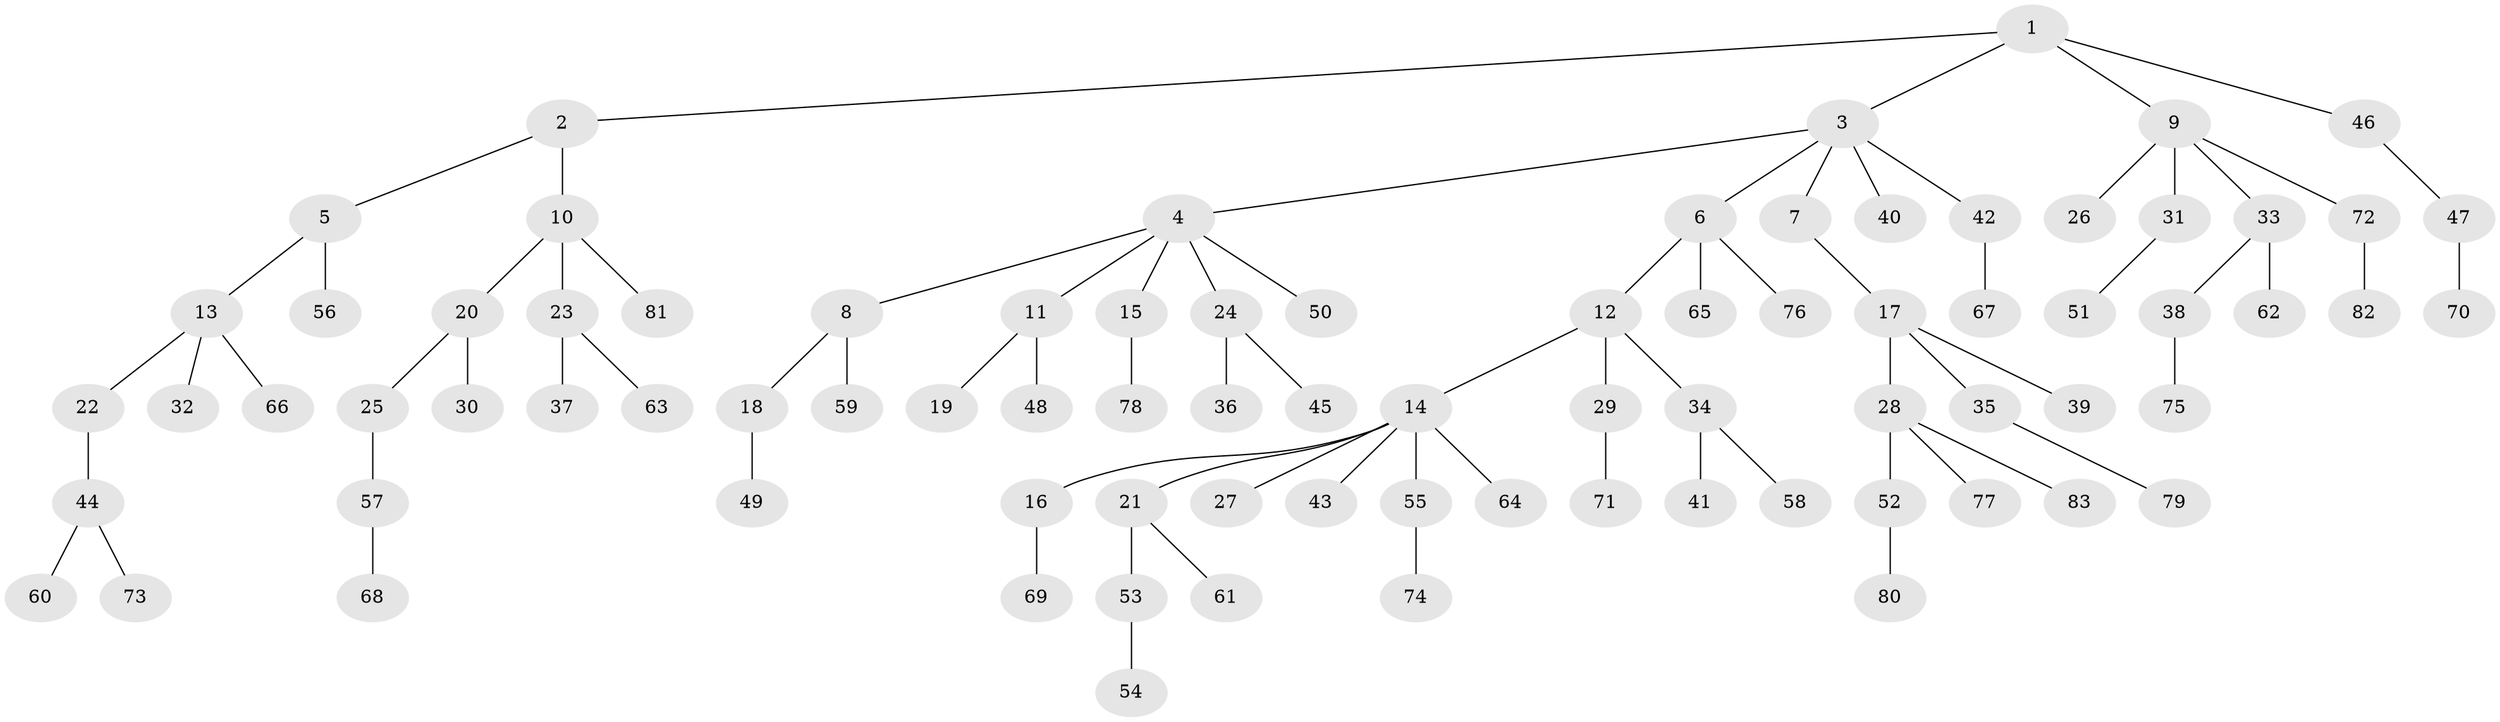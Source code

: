 // coarse degree distribution, {10: 0.041666666666666664, 6: 0.08333333333333333, 3: 0.041666666666666664, 1: 0.7916666666666666, 2: 0.041666666666666664}
// Generated by graph-tools (version 1.1) at 2025/19/03/04/25 18:19:25]
// undirected, 83 vertices, 82 edges
graph export_dot {
graph [start="1"]
  node [color=gray90,style=filled];
  1;
  2;
  3;
  4;
  5;
  6;
  7;
  8;
  9;
  10;
  11;
  12;
  13;
  14;
  15;
  16;
  17;
  18;
  19;
  20;
  21;
  22;
  23;
  24;
  25;
  26;
  27;
  28;
  29;
  30;
  31;
  32;
  33;
  34;
  35;
  36;
  37;
  38;
  39;
  40;
  41;
  42;
  43;
  44;
  45;
  46;
  47;
  48;
  49;
  50;
  51;
  52;
  53;
  54;
  55;
  56;
  57;
  58;
  59;
  60;
  61;
  62;
  63;
  64;
  65;
  66;
  67;
  68;
  69;
  70;
  71;
  72;
  73;
  74;
  75;
  76;
  77;
  78;
  79;
  80;
  81;
  82;
  83;
  1 -- 2;
  1 -- 3;
  1 -- 9;
  1 -- 46;
  2 -- 5;
  2 -- 10;
  3 -- 4;
  3 -- 6;
  3 -- 7;
  3 -- 40;
  3 -- 42;
  4 -- 8;
  4 -- 11;
  4 -- 15;
  4 -- 24;
  4 -- 50;
  5 -- 13;
  5 -- 56;
  6 -- 12;
  6 -- 65;
  6 -- 76;
  7 -- 17;
  8 -- 18;
  8 -- 59;
  9 -- 26;
  9 -- 31;
  9 -- 33;
  9 -- 72;
  10 -- 20;
  10 -- 23;
  10 -- 81;
  11 -- 19;
  11 -- 48;
  12 -- 14;
  12 -- 29;
  12 -- 34;
  13 -- 22;
  13 -- 32;
  13 -- 66;
  14 -- 16;
  14 -- 21;
  14 -- 27;
  14 -- 43;
  14 -- 55;
  14 -- 64;
  15 -- 78;
  16 -- 69;
  17 -- 28;
  17 -- 35;
  17 -- 39;
  18 -- 49;
  20 -- 25;
  20 -- 30;
  21 -- 53;
  21 -- 61;
  22 -- 44;
  23 -- 37;
  23 -- 63;
  24 -- 36;
  24 -- 45;
  25 -- 57;
  28 -- 52;
  28 -- 77;
  28 -- 83;
  29 -- 71;
  31 -- 51;
  33 -- 38;
  33 -- 62;
  34 -- 41;
  34 -- 58;
  35 -- 79;
  38 -- 75;
  42 -- 67;
  44 -- 60;
  44 -- 73;
  46 -- 47;
  47 -- 70;
  52 -- 80;
  53 -- 54;
  55 -- 74;
  57 -- 68;
  72 -- 82;
}
